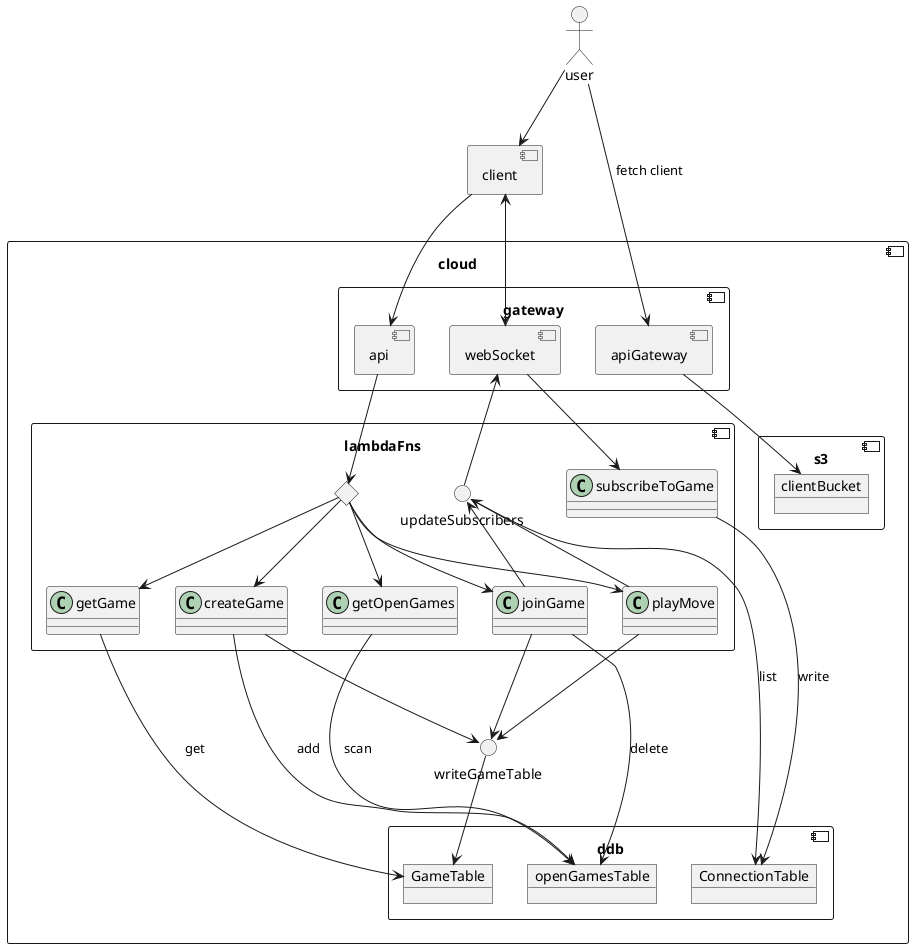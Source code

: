 @startuml
allow_mixing

actor user
component client

component cloud {
    component gateway {
        component api
        component webSocket
        component apiGateway
    }

    component s3 {
        object clientBucket
    }

    component lambdaFns {
        class getGame
        class playMove
        class subscribeToGame
        class createGame
        class getOpenGames
        class joinGame

        diamond apiDiamond
        circle updateSubscribers
    }

    component ddb {
        object GameTable
        object ConnectionTable
        object openGamesTable
    }

    circle writeGameTable
}

apiGateway --> clientBucket
user --> client
user --> apiGateway: fetch client
client --> api
client <--> webSocket

apiDiamond --> getGame
getGame --> GameTable: get

apiDiamond --> playMove
playMove --> writeGameTable
playMove -up-> updateSubscribers

apiDiamond --> createGame
createGame --> openGamesTable: add
createGame --> writeGameTable

apiDiamond --> getOpenGames
getOpenGames --> openGamesTable: scan

apiDiamond --> joinGame
joinGame --> writeGameTable
joinGame --> openGamesTable: delete
joinGame -up-> updateSubscribers

webSocket --> subscribeToGame
subscribeToGame -> ConnectionTable: write

updateSubscribers --> ConnectionTable: list
updateSubscribers -up-> webSocket

writeGameTable --> GameTable
api --> apiDiamond

@enduml